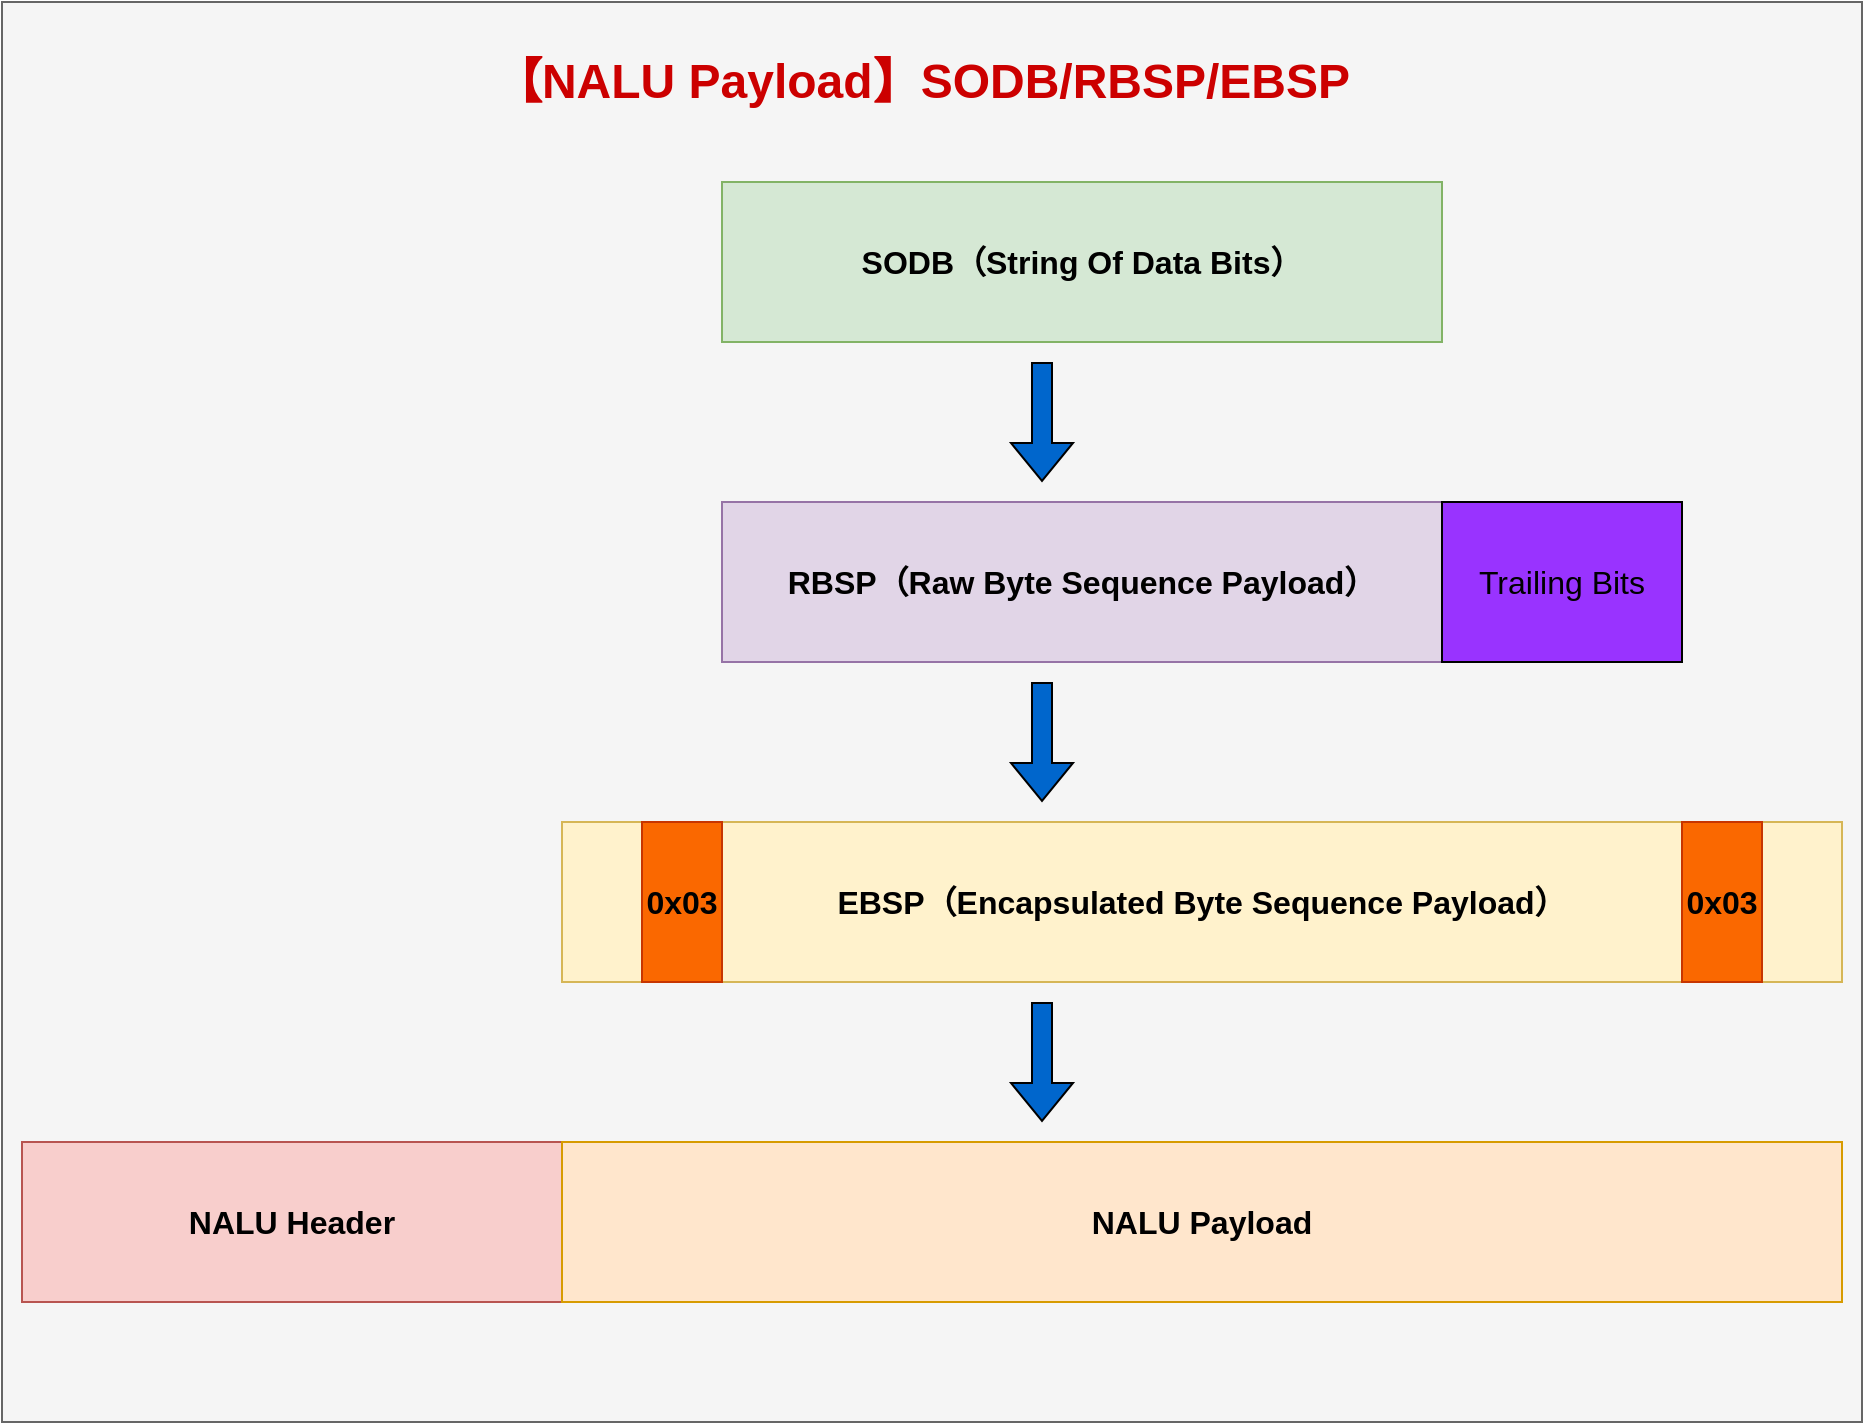 <mxfile version="20.8.23" type="github">
  <diagram name="第 1 页" id="nGnOO_WU3q4L03R6GwM_">
    <mxGraphModel dx="1229" dy="1131" grid="1" gridSize="10" guides="1" tooltips="1" connect="1" arrows="1" fold="1" page="1" pageScale="1" pageWidth="827" pageHeight="1169" math="0" shadow="0">
      <root>
        <mxCell id="0" />
        <mxCell id="1" parent="0" />
        <mxCell id="TAyeHP35auxYr9d-4LSB-14" value="" style="rounded=0;whiteSpace=wrap;html=1;fontSize=16;fillColor=#f5f5f5;fontColor=#333333;strokeColor=#666666;" vertex="1" parent="1">
          <mxGeometry y="70" width="930" height="710" as="geometry" />
        </mxCell>
        <mxCell id="TAyeHP35auxYr9d-4LSB-1" value="NALU Header" style="rounded=0;whiteSpace=wrap;html=1;fillColor=#f8cecc;strokeColor=#b85450;fontSize=16;movable=0;resizable=0;rotatable=0;deletable=0;editable=0;locked=1;connectable=0;fontStyle=1" vertex="1" parent="1">
          <mxGeometry x="10" y="640" width="270" height="80" as="geometry" />
        </mxCell>
        <mxCell id="TAyeHP35auxYr9d-4LSB-2" value="NALU Payload" style="rounded=0;whiteSpace=wrap;html=1;fillColor=#ffe6cc;strokeColor=#d79b00;fontSize=16;movable=0;resizable=0;rotatable=0;deletable=0;editable=0;locked=1;connectable=0;fontStyle=1" vertex="1" parent="1">
          <mxGeometry x="280" y="640" width="640" height="80" as="geometry" />
        </mxCell>
        <mxCell id="TAyeHP35auxYr9d-4LSB-3" value="EBSP（Encapsulated Byte Sequence Payload）" style="rounded=0;whiteSpace=wrap;html=1;fontSize=16;fillColor=#fff2cc;strokeColor=#d6b656;fontStyle=1;movable=1;resizable=1;rotatable=1;deletable=1;editable=1;locked=0;connectable=1;" vertex="1" parent="1">
          <mxGeometry x="280" y="480" width="640" height="80" as="geometry" />
        </mxCell>
        <mxCell id="TAyeHP35auxYr9d-4LSB-4" value="0x03" style="rounded=0;whiteSpace=wrap;html=1;fontSize=16;fontStyle=1;fillColor=#fa6800;fontColor=#000000;strokeColor=#C73500;movable=0;resizable=0;rotatable=0;deletable=0;editable=0;locked=1;connectable=0;" vertex="1" parent="1">
          <mxGeometry x="320" y="480" width="40" height="80" as="geometry" />
        </mxCell>
        <mxCell id="TAyeHP35auxYr9d-4LSB-5" value="0x03" style="rounded=0;whiteSpace=wrap;html=1;fontSize=16;fillColor=#fa6800;fontColor=#000000;strokeColor=#C73500;fontStyle=1;movable=0;resizable=0;rotatable=0;deletable=0;editable=0;locked=1;connectable=0;" vertex="1" parent="1">
          <mxGeometry x="840" y="480" width="40" height="80" as="geometry" />
        </mxCell>
        <mxCell id="TAyeHP35auxYr9d-4LSB-6" value="" style="shape=flexArrow;endArrow=classic;html=1;rounded=0;fontSize=16;fillColor=#0066CC;" edge="1" parent="1">
          <mxGeometry width="50" height="50" relative="1" as="geometry">
            <mxPoint x="520" y="570" as="sourcePoint" />
            <mxPoint x="520" y="630" as="targetPoint" />
          </mxGeometry>
        </mxCell>
        <mxCell id="TAyeHP35auxYr9d-4LSB-8" value="RBSP（Raw Byte Sequence Payload）" style="rounded=0;whiteSpace=wrap;html=1;fontSize=16;fillColor=#e1d5e7;strokeColor=#9673a6;fontStyle=1" vertex="1" parent="1">
          <mxGeometry x="360" y="320" width="360" height="80" as="geometry" />
        </mxCell>
        <mxCell id="TAyeHP35auxYr9d-4LSB-9" value="Trailing Bits" style="rounded=0;whiteSpace=wrap;html=1;fontSize=16;fillColor=#9933FF;" vertex="1" parent="1">
          <mxGeometry x="720" y="320" width="120" height="80" as="geometry" />
        </mxCell>
        <mxCell id="TAyeHP35auxYr9d-4LSB-11" value="SODB（String Of Data Bits）" style="rounded=0;whiteSpace=wrap;html=1;fontSize=16;fillColor=#d5e8d4;strokeColor=#82b366;fontStyle=1" vertex="1" parent="1">
          <mxGeometry x="360" y="160" width="360" height="80" as="geometry" />
        </mxCell>
        <mxCell id="TAyeHP35auxYr9d-4LSB-12" value="" style="shape=flexArrow;endArrow=classic;html=1;rounded=0;fontSize=16;fillColor=#0066CC;" edge="1" parent="1">
          <mxGeometry width="50" height="50" relative="1" as="geometry">
            <mxPoint x="520" y="410" as="sourcePoint" />
            <mxPoint x="520" y="470" as="targetPoint" />
          </mxGeometry>
        </mxCell>
        <mxCell id="TAyeHP35auxYr9d-4LSB-13" value="" style="shape=flexArrow;endArrow=classic;html=1;rounded=0;fontSize=16;fillColor=#0066CC;" edge="1" parent="1">
          <mxGeometry width="50" height="50" relative="1" as="geometry">
            <mxPoint x="520" y="250" as="sourcePoint" />
            <mxPoint x="520" y="310" as="targetPoint" />
          </mxGeometry>
        </mxCell>
        <mxCell id="TAyeHP35auxYr9d-4LSB-15" value="【NALU Payload】SODB/RBSP/EBSP" style="text;html=1;strokeColor=none;fillColor=none;align=center;verticalAlign=middle;whiteSpace=wrap;rounded=0;fontSize=24;fontStyle=1;fontColor=#CC0000;" vertex="1" parent="1">
          <mxGeometry x="220" y="80" width="480" height="60" as="geometry" />
        </mxCell>
      </root>
    </mxGraphModel>
  </diagram>
</mxfile>
